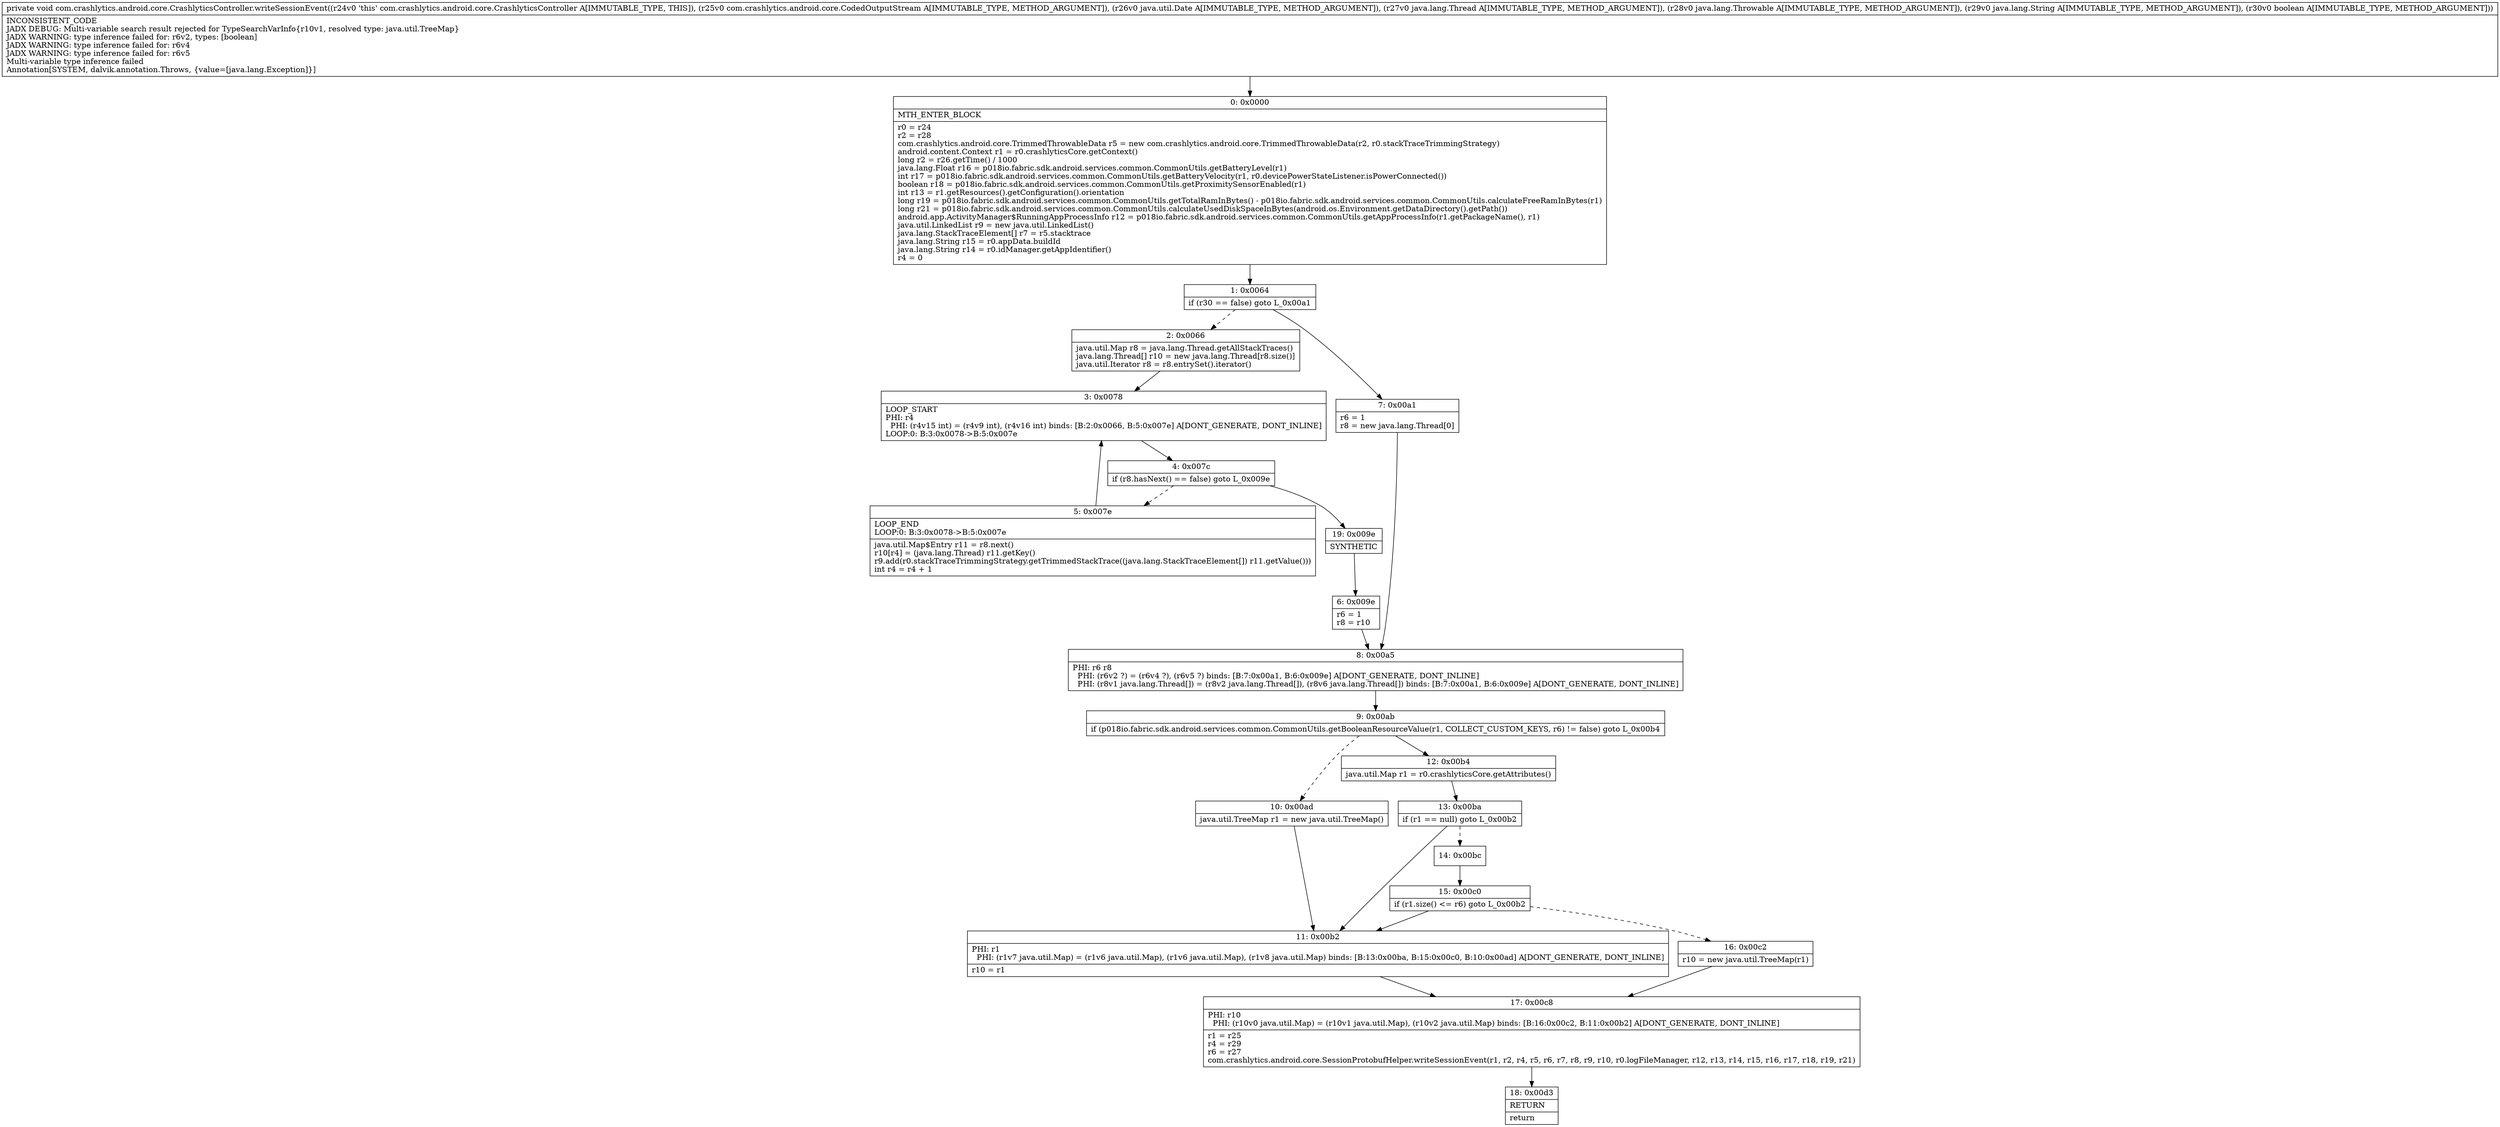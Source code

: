 digraph "CFG forcom.crashlytics.android.core.CrashlyticsController.writeSessionEvent(Lcom\/crashlytics\/android\/core\/CodedOutputStream;Ljava\/util\/Date;Ljava\/lang\/Thread;Ljava\/lang\/Throwable;Ljava\/lang\/String;Z)V" {
Node_0 [shape=record,label="{0\:\ 0x0000|MTH_ENTER_BLOCK\l|r0 = r24\lr2 = r28\lcom.crashlytics.android.core.TrimmedThrowableData r5 = new com.crashlytics.android.core.TrimmedThrowableData(r2, r0.stackTraceTrimmingStrategy)\landroid.content.Context r1 = r0.crashlyticsCore.getContext()\llong r2 = r26.getTime() \/ 1000\ljava.lang.Float r16 = p018io.fabric.sdk.android.services.common.CommonUtils.getBatteryLevel(r1)\lint r17 = p018io.fabric.sdk.android.services.common.CommonUtils.getBatteryVelocity(r1, r0.devicePowerStateListener.isPowerConnected())\lboolean r18 = p018io.fabric.sdk.android.services.common.CommonUtils.getProximitySensorEnabled(r1)\lint r13 = r1.getResources().getConfiguration().orientation\llong r19 = p018io.fabric.sdk.android.services.common.CommonUtils.getTotalRamInBytes() \- p018io.fabric.sdk.android.services.common.CommonUtils.calculateFreeRamInBytes(r1)\llong r21 = p018io.fabric.sdk.android.services.common.CommonUtils.calculateUsedDiskSpaceInBytes(android.os.Environment.getDataDirectory().getPath())\landroid.app.ActivityManager$RunningAppProcessInfo r12 = p018io.fabric.sdk.android.services.common.CommonUtils.getAppProcessInfo(r1.getPackageName(), r1)\ljava.util.LinkedList r9 = new java.util.LinkedList()\ljava.lang.StackTraceElement[] r7 = r5.stacktrace\ljava.lang.String r15 = r0.appData.buildId\ljava.lang.String r14 = r0.idManager.getAppIdentifier()\lr4 = 0\l}"];
Node_1 [shape=record,label="{1\:\ 0x0064|if (r30 == false) goto L_0x00a1\l}"];
Node_2 [shape=record,label="{2\:\ 0x0066|java.util.Map r8 = java.lang.Thread.getAllStackTraces()\ljava.lang.Thread[] r10 = new java.lang.Thread[r8.size()]\ljava.util.Iterator r8 = r8.entrySet().iterator()\l}"];
Node_3 [shape=record,label="{3\:\ 0x0078|LOOP_START\lPHI: r4 \l  PHI: (r4v15 int) = (r4v9 int), (r4v16 int) binds: [B:2:0x0066, B:5:0x007e] A[DONT_GENERATE, DONT_INLINE]\lLOOP:0: B:3:0x0078\-\>B:5:0x007e\l}"];
Node_4 [shape=record,label="{4\:\ 0x007c|if (r8.hasNext() == false) goto L_0x009e\l}"];
Node_5 [shape=record,label="{5\:\ 0x007e|LOOP_END\lLOOP:0: B:3:0x0078\-\>B:5:0x007e\l|java.util.Map$Entry r11 = r8.next()\lr10[r4] = (java.lang.Thread) r11.getKey()\lr9.add(r0.stackTraceTrimmingStrategy.getTrimmedStackTrace((java.lang.StackTraceElement[]) r11.getValue()))\lint r4 = r4 + 1\l}"];
Node_6 [shape=record,label="{6\:\ 0x009e|r6 = 1\lr8 = r10\l}"];
Node_7 [shape=record,label="{7\:\ 0x00a1|r6 = 1\lr8 = new java.lang.Thread[0]\l}"];
Node_8 [shape=record,label="{8\:\ 0x00a5|PHI: r6 r8 \l  PHI: (r6v2 ?) = (r6v4 ?), (r6v5 ?) binds: [B:7:0x00a1, B:6:0x009e] A[DONT_GENERATE, DONT_INLINE]\l  PHI: (r8v1 java.lang.Thread[]) = (r8v2 java.lang.Thread[]), (r8v6 java.lang.Thread[]) binds: [B:7:0x00a1, B:6:0x009e] A[DONT_GENERATE, DONT_INLINE]\l}"];
Node_9 [shape=record,label="{9\:\ 0x00ab|if (p018io.fabric.sdk.android.services.common.CommonUtils.getBooleanResourceValue(r1, COLLECT_CUSTOM_KEYS, r6) != false) goto L_0x00b4\l}"];
Node_10 [shape=record,label="{10\:\ 0x00ad|java.util.TreeMap r1 = new java.util.TreeMap()\l}"];
Node_11 [shape=record,label="{11\:\ 0x00b2|PHI: r1 \l  PHI: (r1v7 java.util.Map) = (r1v6 java.util.Map), (r1v6 java.util.Map), (r1v8 java.util.Map) binds: [B:13:0x00ba, B:15:0x00c0, B:10:0x00ad] A[DONT_GENERATE, DONT_INLINE]\l|r10 = r1\l}"];
Node_12 [shape=record,label="{12\:\ 0x00b4|java.util.Map r1 = r0.crashlyticsCore.getAttributes()\l}"];
Node_13 [shape=record,label="{13\:\ 0x00ba|if (r1 == null) goto L_0x00b2\l}"];
Node_14 [shape=record,label="{14\:\ 0x00bc}"];
Node_15 [shape=record,label="{15\:\ 0x00c0|if (r1.size() \<= r6) goto L_0x00b2\l}"];
Node_16 [shape=record,label="{16\:\ 0x00c2|r10 = new java.util.TreeMap(r1)\l}"];
Node_17 [shape=record,label="{17\:\ 0x00c8|PHI: r10 \l  PHI: (r10v0 java.util.Map) = (r10v1 java.util.Map), (r10v2 java.util.Map) binds: [B:16:0x00c2, B:11:0x00b2] A[DONT_GENERATE, DONT_INLINE]\l|r1 = r25\lr4 = r29\lr6 = r27\lcom.crashlytics.android.core.SessionProtobufHelper.writeSessionEvent(r1, r2, r4, r5, r6, r7, r8, r9, r10, r0.logFileManager, r12, r13, r14, r15, r16, r17, r18, r19, r21)\l}"];
Node_18 [shape=record,label="{18\:\ 0x00d3|RETURN\l|return\l}"];
Node_19 [shape=record,label="{19\:\ 0x009e|SYNTHETIC\l}"];
MethodNode[shape=record,label="{private void com.crashlytics.android.core.CrashlyticsController.writeSessionEvent((r24v0 'this' com.crashlytics.android.core.CrashlyticsController A[IMMUTABLE_TYPE, THIS]), (r25v0 com.crashlytics.android.core.CodedOutputStream A[IMMUTABLE_TYPE, METHOD_ARGUMENT]), (r26v0 java.util.Date A[IMMUTABLE_TYPE, METHOD_ARGUMENT]), (r27v0 java.lang.Thread A[IMMUTABLE_TYPE, METHOD_ARGUMENT]), (r28v0 java.lang.Throwable A[IMMUTABLE_TYPE, METHOD_ARGUMENT]), (r29v0 java.lang.String A[IMMUTABLE_TYPE, METHOD_ARGUMENT]), (r30v0 boolean A[IMMUTABLE_TYPE, METHOD_ARGUMENT]))  | INCONSISTENT_CODE\lJADX DEBUG: Multi\-variable search result rejected for TypeSearchVarInfo\{r10v1, resolved type: java.util.TreeMap\}\lJADX WARNING: type inference failed for: r6v2, types: [boolean]\lJADX WARNING: type inference failed for: r6v4\lJADX WARNING: type inference failed for: r6v5\lMulti\-variable type inference failed\lAnnotation[SYSTEM, dalvik.annotation.Throws, \{value=[java.lang.Exception]\}]\l}"];
MethodNode -> Node_0;
Node_0 -> Node_1;
Node_1 -> Node_2[style=dashed];
Node_1 -> Node_7;
Node_2 -> Node_3;
Node_3 -> Node_4;
Node_4 -> Node_5[style=dashed];
Node_4 -> Node_19;
Node_5 -> Node_3;
Node_6 -> Node_8;
Node_7 -> Node_8;
Node_8 -> Node_9;
Node_9 -> Node_10[style=dashed];
Node_9 -> Node_12;
Node_10 -> Node_11;
Node_11 -> Node_17;
Node_12 -> Node_13;
Node_13 -> Node_11;
Node_13 -> Node_14[style=dashed];
Node_14 -> Node_15;
Node_15 -> Node_11;
Node_15 -> Node_16[style=dashed];
Node_16 -> Node_17;
Node_17 -> Node_18;
Node_19 -> Node_6;
}

